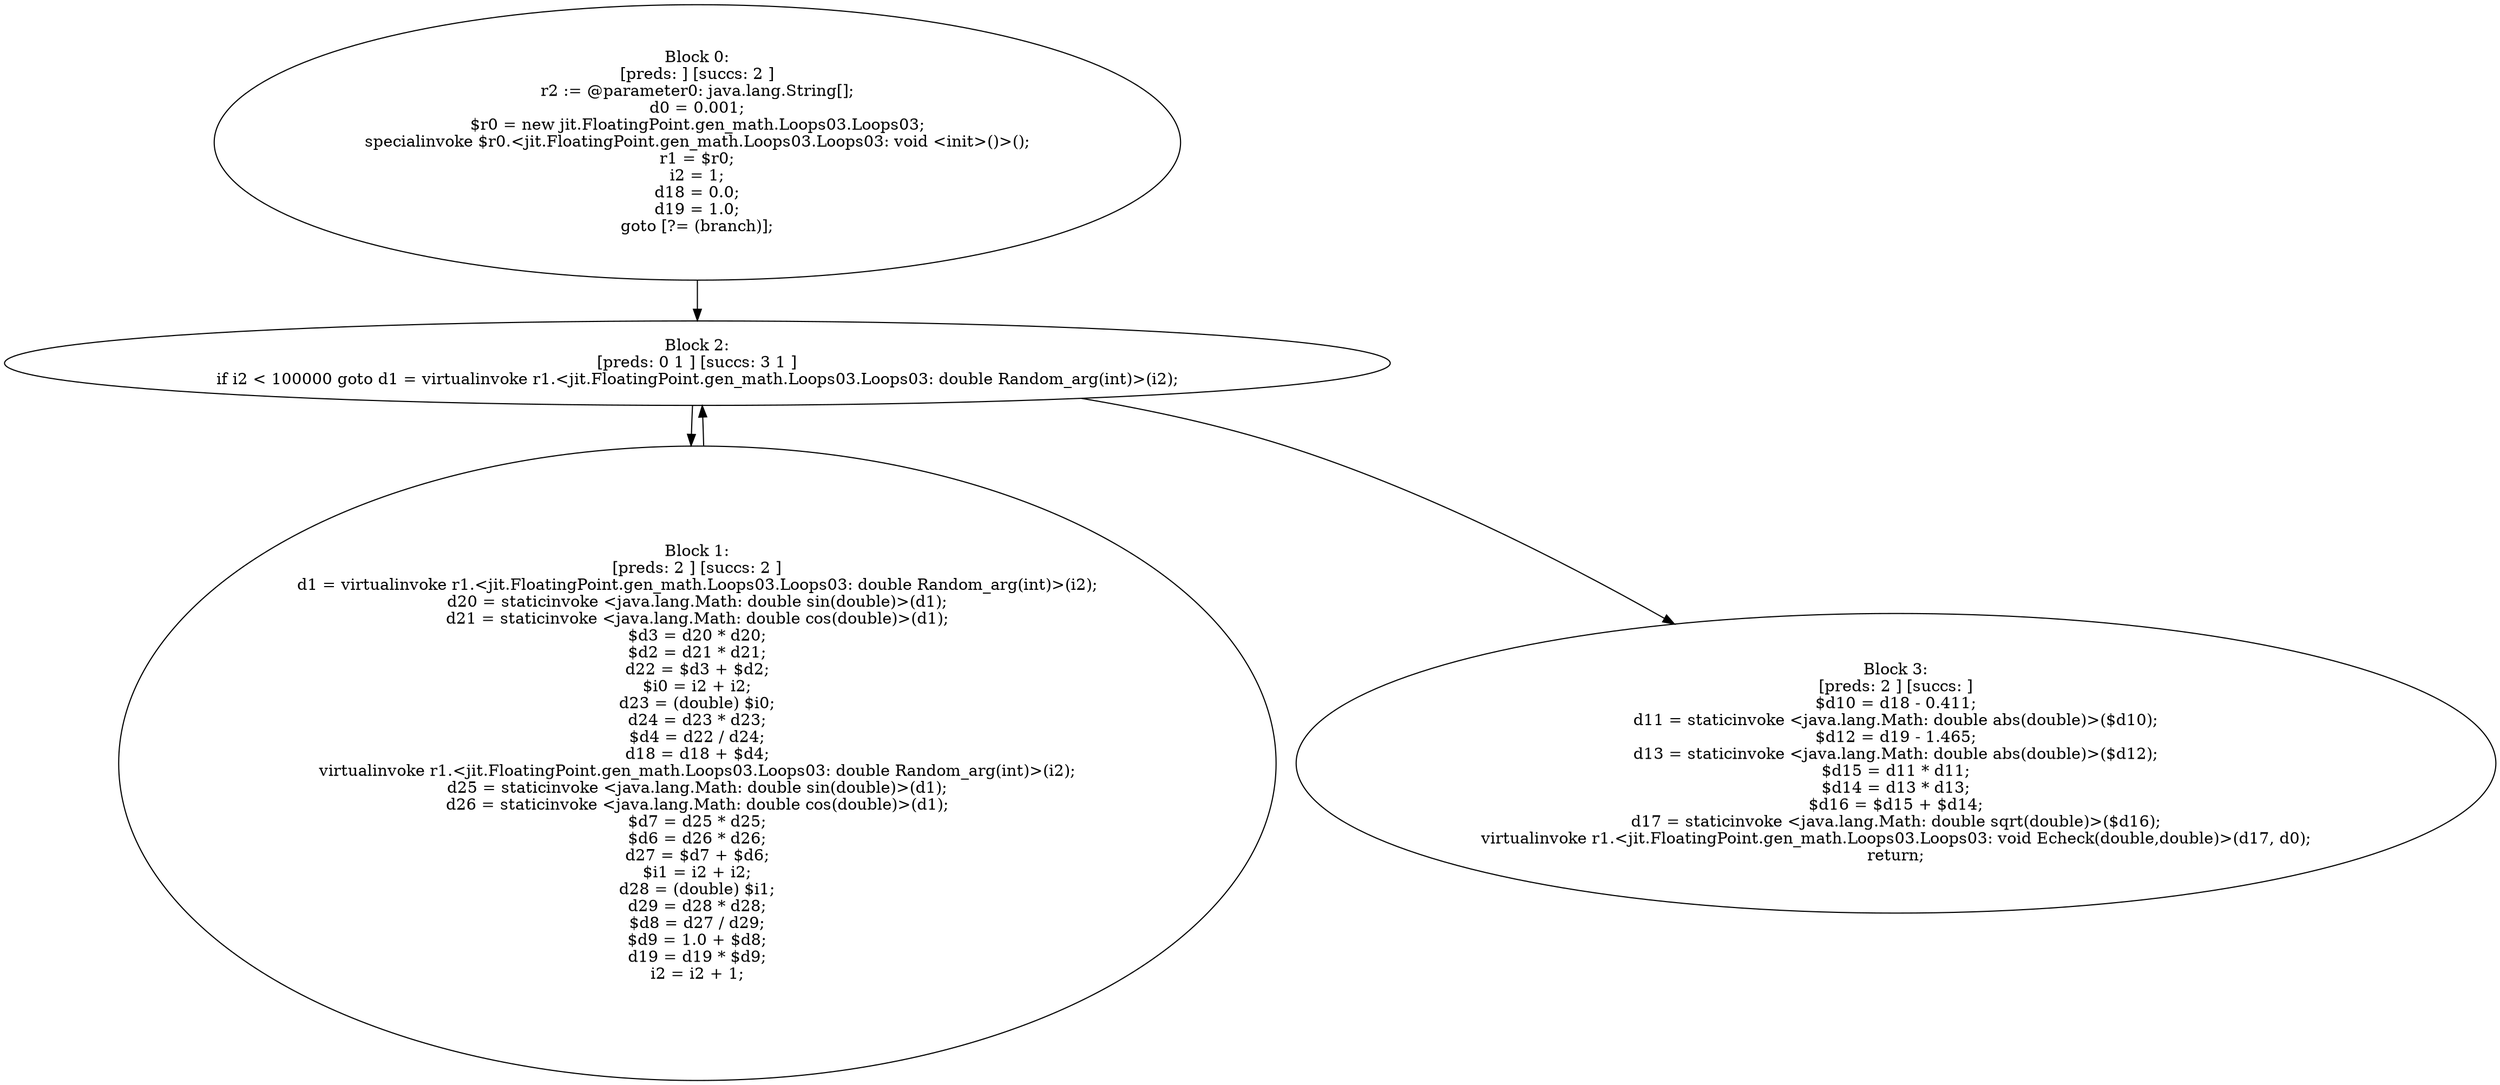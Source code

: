 digraph "unitGraph" {
    "Block 0:
[preds: ] [succs: 2 ]
r2 := @parameter0: java.lang.String[];
d0 = 0.001;
$r0 = new jit.FloatingPoint.gen_math.Loops03.Loops03;
specialinvoke $r0.<jit.FloatingPoint.gen_math.Loops03.Loops03: void <init>()>();
r1 = $r0;
i2 = 1;
d18 = 0.0;
d19 = 1.0;
goto [?= (branch)];
"
    "Block 1:
[preds: 2 ] [succs: 2 ]
d1 = virtualinvoke r1.<jit.FloatingPoint.gen_math.Loops03.Loops03: double Random_arg(int)>(i2);
d20 = staticinvoke <java.lang.Math: double sin(double)>(d1);
d21 = staticinvoke <java.lang.Math: double cos(double)>(d1);
$d3 = d20 * d20;
$d2 = d21 * d21;
d22 = $d3 + $d2;
$i0 = i2 + i2;
d23 = (double) $i0;
d24 = d23 * d23;
$d4 = d22 / d24;
d18 = d18 + $d4;
virtualinvoke r1.<jit.FloatingPoint.gen_math.Loops03.Loops03: double Random_arg(int)>(i2);
d25 = staticinvoke <java.lang.Math: double sin(double)>(d1);
d26 = staticinvoke <java.lang.Math: double cos(double)>(d1);
$d7 = d25 * d25;
$d6 = d26 * d26;
d27 = $d7 + $d6;
$i1 = i2 + i2;
d28 = (double) $i1;
d29 = d28 * d28;
$d8 = d27 / d29;
$d9 = 1.0 + $d8;
d19 = d19 * $d9;
i2 = i2 + 1;
"
    "Block 2:
[preds: 0 1 ] [succs: 3 1 ]
if i2 < 100000 goto d1 = virtualinvoke r1.<jit.FloatingPoint.gen_math.Loops03.Loops03: double Random_arg(int)>(i2);
"
    "Block 3:
[preds: 2 ] [succs: ]
$d10 = d18 - 0.411;
d11 = staticinvoke <java.lang.Math: double abs(double)>($d10);
$d12 = d19 - 1.465;
d13 = staticinvoke <java.lang.Math: double abs(double)>($d12);
$d15 = d11 * d11;
$d14 = d13 * d13;
$d16 = $d15 + $d14;
d17 = staticinvoke <java.lang.Math: double sqrt(double)>($d16);
virtualinvoke r1.<jit.FloatingPoint.gen_math.Loops03.Loops03: void Echeck(double,double)>(d17, d0);
return;
"
    "Block 0:
[preds: ] [succs: 2 ]
r2 := @parameter0: java.lang.String[];
d0 = 0.001;
$r0 = new jit.FloatingPoint.gen_math.Loops03.Loops03;
specialinvoke $r0.<jit.FloatingPoint.gen_math.Loops03.Loops03: void <init>()>();
r1 = $r0;
i2 = 1;
d18 = 0.0;
d19 = 1.0;
goto [?= (branch)];
"->"Block 2:
[preds: 0 1 ] [succs: 3 1 ]
if i2 < 100000 goto d1 = virtualinvoke r1.<jit.FloatingPoint.gen_math.Loops03.Loops03: double Random_arg(int)>(i2);
";
    "Block 1:
[preds: 2 ] [succs: 2 ]
d1 = virtualinvoke r1.<jit.FloatingPoint.gen_math.Loops03.Loops03: double Random_arg(int)>(i2);
d20 = staticinvoke <java.lang.Math: double sin(double)>(d1);
d21 = staticinvoke <java.lang.Math: double cos(double)>(d1);
$d3 = d20 * d20;
$d2 = d21 * d21;
d22 = $d3 + $d2;
$i0 = i2 + i2;
d23 = (double) $i0;
d24 = d23 * d23;
$d4 = d22 / d24;
d18 = d18 + $d4;
virtualinvoke r1.<jit.FloatingPoint.gen_math.Loops03.Loops03: double Random_arg(int)>(i2);
d25 = staticinvoke <java.lang.Math: double sin(double)>(d1);
d26 = staticinvoke <java.lang.Math: double cos(double)>(d1);
$d7 = d25 * d25;
$d6 = d26 * d26;
d27 = $d7 + $d6;
$i1 = i2 + i2;
d28 = (double) $i1;
d29 = d28 * d28;
$d8 = d27 / d29;
$d9 = 1.0 + $d8;
d19 = d19 * $d9;
i2 = i2 + 1;
"->"Block 2:
[preds: 0 1 ] [succs: 3 1 ]
if i2 < 100000 goto d1 = virtualinvoke r1.<jit.FloatingPoint.gen_math.Loops03.Loops03: double Random_arg(int)>(i2);
";
    "Block 2:
[preds: 0 1 ] [succs: 3 1 ]
if i2 < 100000 goto d1 = virtualinvoke r1.<jit.FloatingPoint.gen_math.Loops03.Loops03: double Random_arg(int)>(i2);
"->"Block 3:
[preds: 2 ] [succs: ]
$d10 = d18 - 0.411;
d11 = staticinvoke <java.lang.Math: double abs(double)>($d10);
$d12 = d19 - 1.465;
d13 = staticinvoke <java.lang.Math: double abs(double)>($d12);
$d15 = d11 * d11;
$d14 = d13 * d13;
$d16 = $d15 + $d14;
d17 = staticinvoke <java.lang.Math: double sqrt(double)>($d16);
virtualinvoke r1.<jit.FloatingPoint.gen_math.Loops03.Loops03: void Echeck(double,double)>(d17, d0);
return;
";
    "Block 2:
[preds: 0 1 ] [succs: 3 1 ]
if i2 < 100000 goto d1 = virtualinvoke r1.<jit.FloatingPoint.gen_math.Loops03.Loops03: double Random_arg(int)>(i2);
"->"Block 1:
[preds: 2 ] [succs: 2 ]
d1 = virtualinvoke r1.<jit.FloatingPoint.gen_math.Loops03.Loops03: double Random_arg(int)>(i2);
d20 = staticinvoke <java.lang.Math: double sin(double)>(d1);
d21 = staticinvoke <java.lang.Math: double cos(double)>(d1);
$d3 = d20 * d20;
$d2 = d21 * d21;
d22 = $d3 + $d2;
$i0 = i2 + i2;
d23 = (double) $i0;
d24 = d23 * d23;
$d4 = d22 / d24;
d18 = d18 + $d4;
virtualinvoke r1.<jit.FloatingPoint.gen_math.Loops03.Loops03: double Random_arg(int)>(i2);
d25 = staticinvoke <java.lang.Math: double sin(double)>(d1);
d26 = staticinvoke <java.lang.Math: double cos(double)>(d1);
$d7 = d25 * d25;
$d6 = d26 * d26;
d27 = $d7 + $d6;
$i1 = i2 + i2;
d28 = (double) $i1;
d29 = d28 * d28;
$d8 = d27 / d29;
$d9 = 1.0 + $d8;
d19 = d19 * $d9;
i2 = i2 + 1;
";
}

